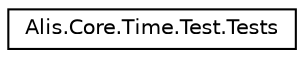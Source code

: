 digraph "Graphical Class Hierarchy"
{
 // LATEX_PDF_SIZE
  edge [fontname="Helvetica",fontsize="10",labelfontname="Helvetica",labelfontsize="10"];
  node [fontname="Helvetica",fontsize="10",shape=record];
  rankdir="LR";
  Node0 [label="Alis.Core.Time.Test.Tests",height=0.2,width=0.4,color="black", fillcolor="white", style="filled",URL="$class_alis_1_1_core_1_1_time_1_1_test_1_1_tests.html",tooltip="The tests class"];
}
